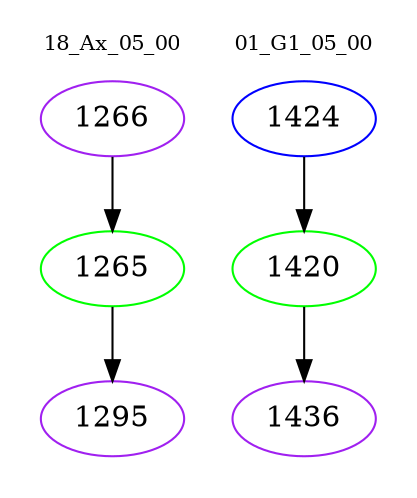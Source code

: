 digraph{
subgraph cluster_0 {
color = white
label = "18_Ax_05_00";
fontsize=10;
T0_1266 [label="1266", color="purple"]
T0_1266 -> T0_1265 [color="black"]
T0_1265 [label="1265", color="green"]
T0_1265 -> T0_1295 [color="black"]
T0_1295 [label="1295", color="purple"]
}
subgraph cluster_1 {
color = white
label = "01_G1_05_00";
fontsize=10;
T1_1424 [label="1424", color="blue"]
T1_1424 -> T1_1420 [color="black"]
T1_1420 [label="1420", color="green"]
T1_1420 -> T1_1436 [color="black"]
T1_1436 [label="1436", color="purple"]
}
}
